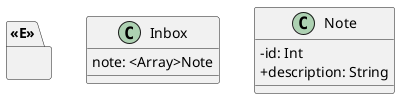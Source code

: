 @startuml meusys

skinparam ClassAttributeIconSize 0

package <<E>> {}

class Inbox {
  note: <Array>Note
}

class Note {
  - id: Int
  + description: String
}

' class determinesWithoutAction {
'   - action: Boolean
' }

' class incubate {}
' class reference {}
' class determinesWithAction {}
' class delegate {}
' class planAction {}

' class ScheduleItem {
'   - startDate: Date
'   - endDate: Date
'   - startTime: Time
'   - endTime: Time
'   + isDone(): Boolean
  
' }

' class ScheduleItem {
'   - startDate: Date
'   - endDate: Date
'   - startTime: Time
'   - endTime: Time
'   + isDone(): Boolean
  
' }

' class Date {
'   - year: Int
'   - month: Int
'   - day: Int
'   + Date(year: Int, month: Int, day: Int)
'   + getYear(): Int
'   + getMonth(): Int
'   + getDay(): Int
'   + setYear(year: Int): void
'   + setMonth(month: Int): void
'   + setDay(day: Int): void
'   + toString(): String
'   + setDate(year: Int, month: Int, day: Int)
' }

' class Time {
'   - second: Int
'   - minute: Int
'   - hour: Int
'   + Time()
'   + Time(second: Int, minute: Int, hour: Int)
'   + getHour(): Int
'   + getMinute(): Int
'   + getSecond(): Int
'   + setHour(hour: Int): void
'   + setMinute(minute: Int): void
'   + setSecond(second: Int): void
'   + toString(): String
'   + setTime(second: Int, minute: Int, hour: Int)
'   + nextSecond(): Time
' }

@enduml 